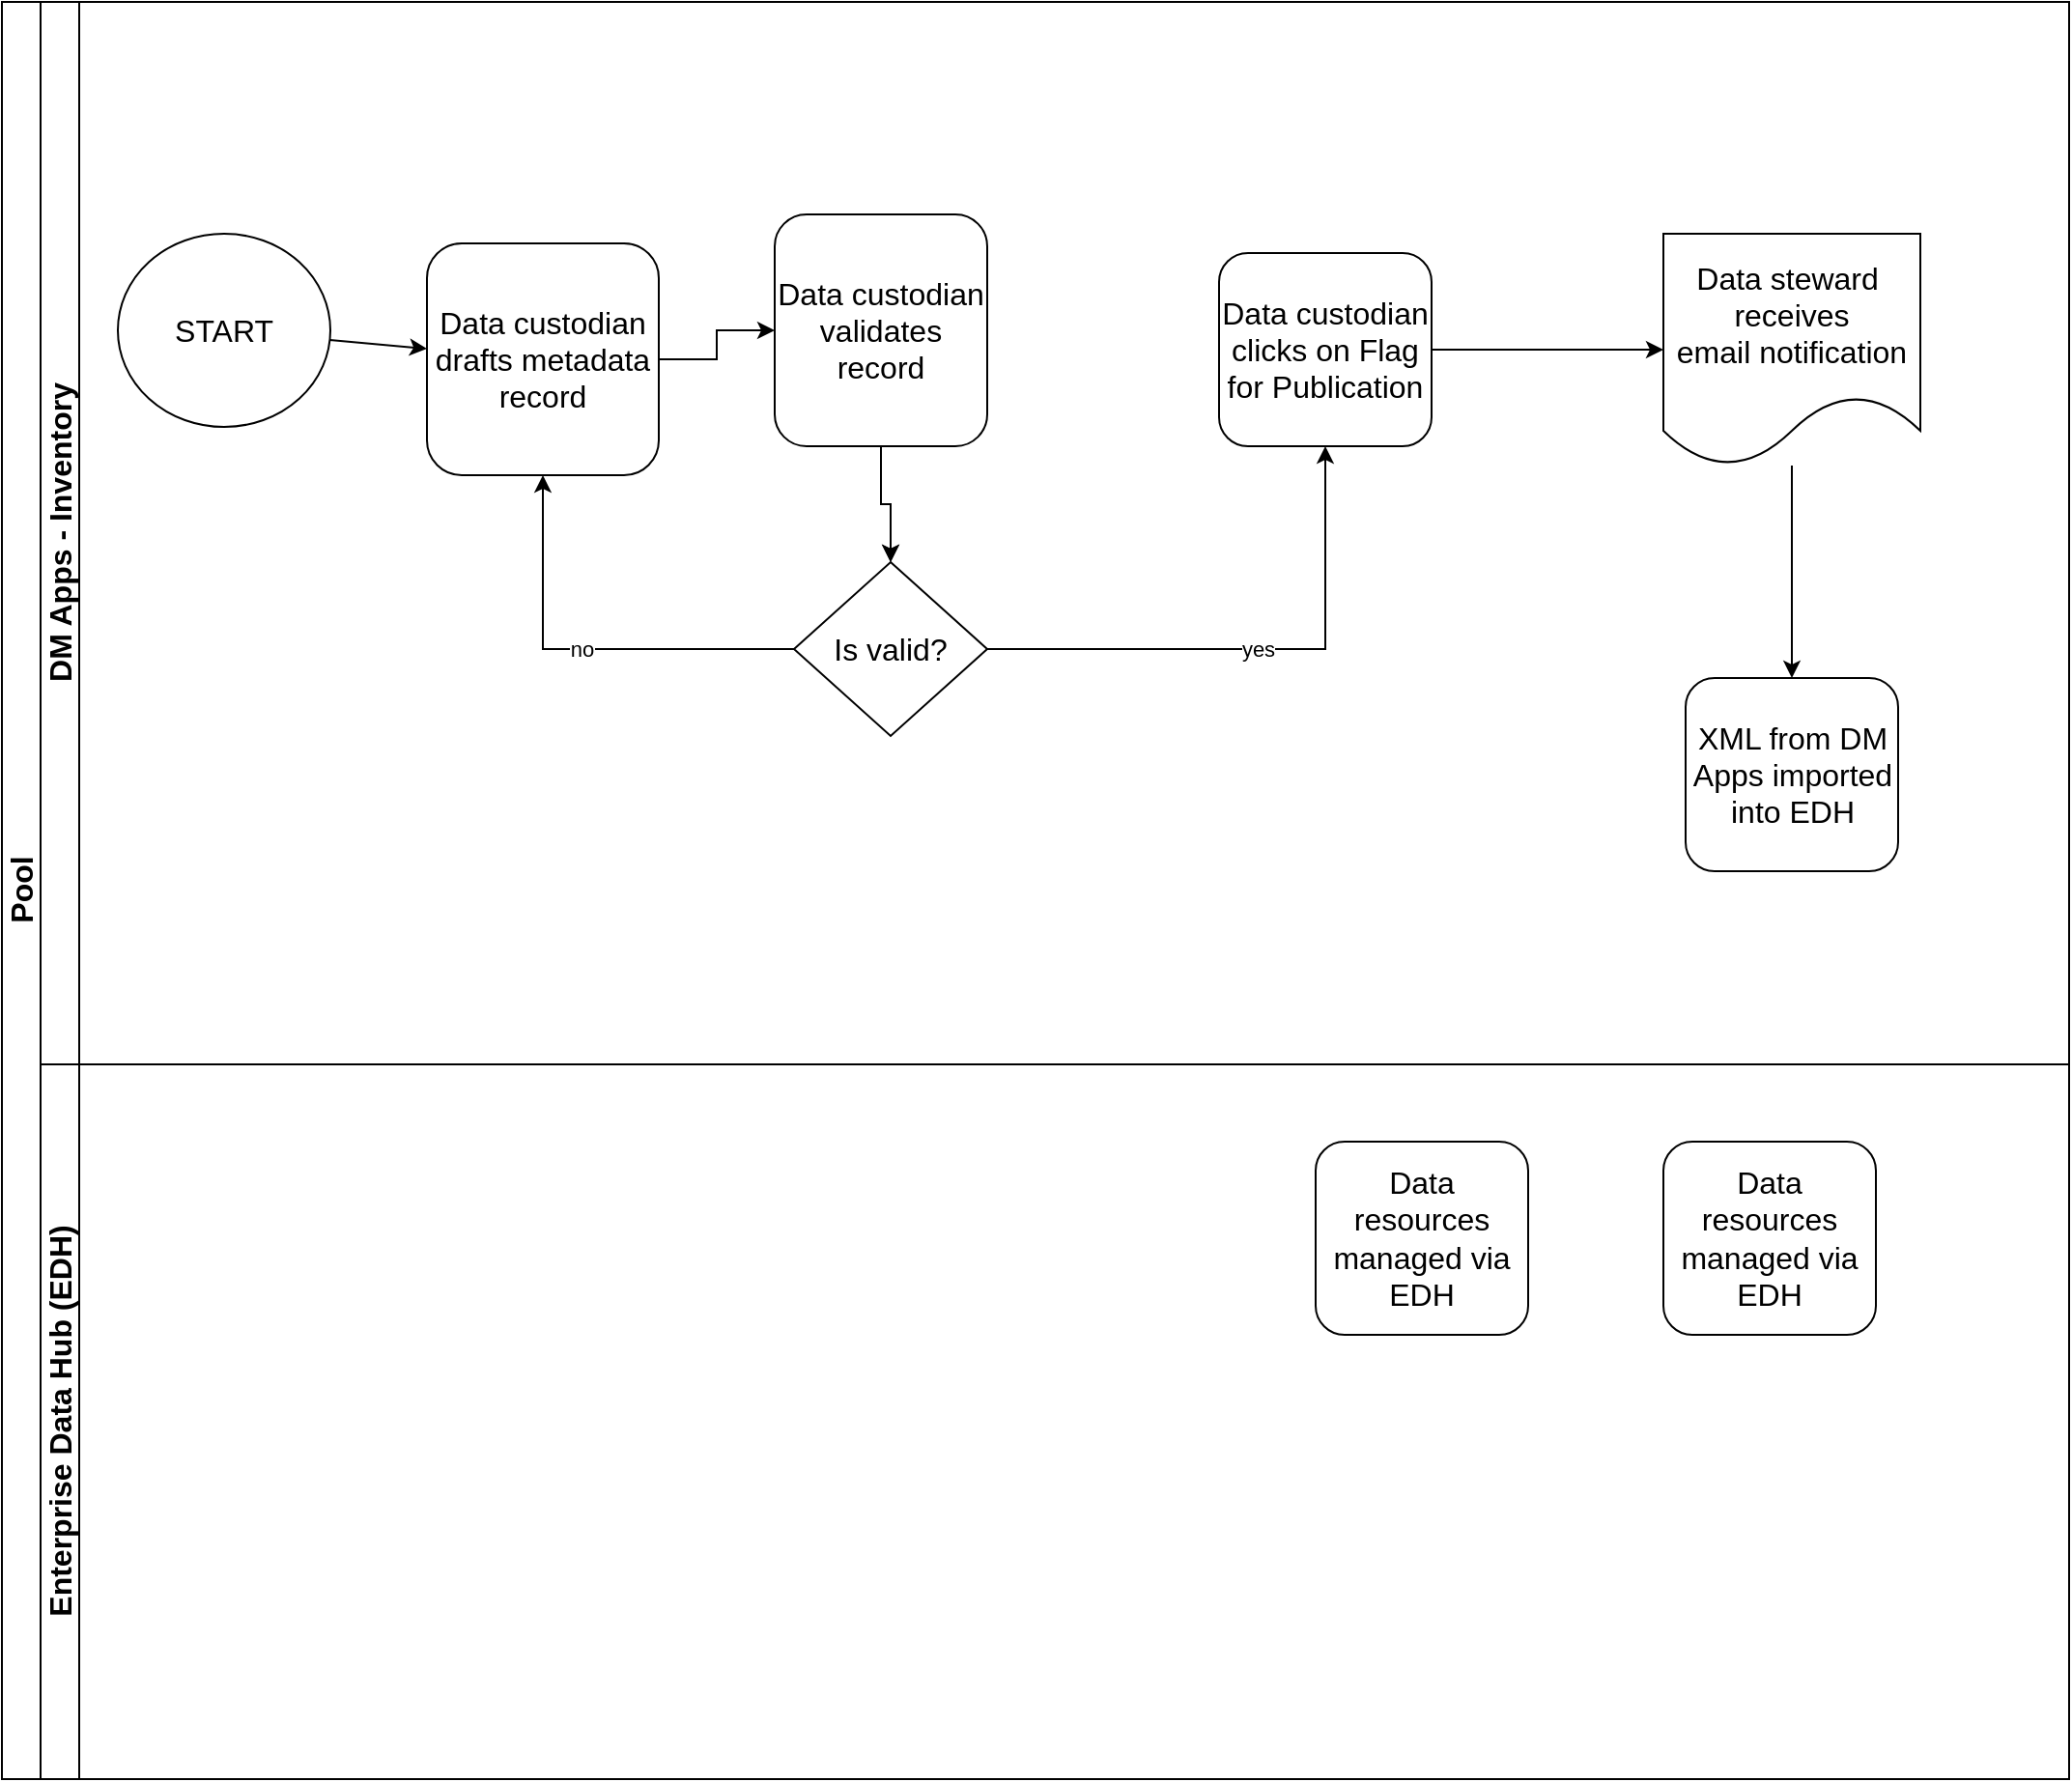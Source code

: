 <mxfile version="23.1.4" type="github" pages="3">
  <diagram id="prtHgNgQTEPvFCAcTncT" name="Page-1">
    <mxGraphModel dx="1426" dy="793" grid="1" gridSize="10" guides="1" tooltips="1" connect="1" arrows="1" fold="1" page="1" pageScale="1" pageWidth="827" pageHeight="1169" math="0" shadow="0">
      <root>
        <mxCell id="0" />
        <mxCell id="1" parent="0" />
        <mxCell id="dNxyNK7c78bLwvsdeMH5-19" value="Pool" style="swimlane;html=1;childLayout=stackLayout;resizeParent=1;resizeParentMax=0;horizontal=0;startSize=20;horizontalStack=0;fontSize=16;" parent="1" vertex="1">
          <mxGeometry x="50" width="1070" height="920" as="geometry" />
        </mxCell>
        <mxCell id="dNxyNK7c78bLwvsdeMH5-20" value="DM Apps - Inventory" style="swimlane;html=1;startSize=20;horizontal=0;fontSize=16;" parent="dNxyNK7c78bLwvsdeMH5-19" vertex="1">
          <mxGeometry x="20" width="1050" height="550" as="geometry" />
        </mxCell>
        <mxCell id="dNxyNK7c78bLwvsdeMH5-25" value="" style="rounded=0;orthogonalLoop=1;jettySize=auto;html=1;fontSize=16;" parent="dNxyNK7c78bLwvsdeMH5-20" source="dNxyNK7c78bLwvsdeMH5-23" target="g9a6GDuGCAHzcp2UapaC-1" edge="1">
          <mxGeometry relative="1" as="geometry">
            <mxPoint x="120" y="60" as="targetPoint" />
          </mxGeometry>
        </mxCell>
        <mxCell id="dNxyNK7c78bLwvsdeMH5-23" value="START" style="ellipse;whiteSpace=wrap;html=1;fontSize=16;" parent="dNxyNK7c78bLwvsdeMH5-20" vertex="1">
          <mxGeometry x="40" y="120" width="110" height="100" as="geometry" />
        </mxCell>
        <mxCell id="gAICYdevF9UL-TdKvRgp-14" style="edgeStyle=orthogonalEdgeStyle;rounded=0;orthogonalLoop=1;jettySize=auto;html=1;" edge="1" parent="dNxyNK7c78bLwvsdeMH5-20" source="g9a6GDuGCAHzcp2UapaC-1" target="gAICYdevF9UL-TdKvRgp-5">
          <mxGeometry relative="1" as="geometry" />
        </mxCell>
        <mxCell id="g9a6GDuGCAHzcp2UapaC-1" value="Data custodian drafts metadata record" style="rounded=1;whiteSpace=wrap;html=1;fontSize=16;" parent="dNxyNK7c78bLwvsdeMH5-20" vertex="1">
          <mxGeometry x="200" y="125" width="120" height="120" as="geometry" />
        </mxCell>
        <mxCell id="gAICYdevF9UL-TdKvRgp-16" style="edgeStyle=orthogonalEdgeStyle;rounded=0;orthogonalLoop=1;jettySize=auto;html=1;" edge="1" parent="dNxyNK7c78bLwvsdeMH5-20" source="g9a6GDuGCAHzcp2UapaC-48" target="gAICYdevF9UL-TdKvRgp-12">
          <mxGeometry relative="1" as="geometry" />
        </mxCell>
        <mxCell id="g9a6GDuGCAHzcp2UapaC-48" value="Data steward&amp;nbsp; receives&lt;br&gt;email notification" style="shape=document;whiteSpace=wrap;html=1;boundedLbl=1;fontSize=16;" parent="dNxyNK7c78bLwvsdeMH5-20" vertex="1">
          <mxGeometry x="840" y="120" width="133" height="120" as="geometry" />
        </mxCell>
        <mxCell id="gAICYdevF9UL-TdKvRgp-11" style="edgeStyle=orthogonalEdgeStyle;rounded=0;orthogonalLoop=1;jettySize=auto;html=1;" edge="1" parent="dNxyNK7c78bLwvsdeMH5-20" source="g9a6GDuGCAHzcp2UapaC-50" target="g9a6GDuGCAHzcp2UapaC-48">
          <mxGeometry relative="1" as="geometry" />
        </mxCell>
        <mxCell id="g9a6GDuGCAHzcp2UapaC-50" value="Data custodian clicks on Flag for Publication" style="whiteSpace=wrap;html=1;rounded=1;fontSize=16;" parent="dNxyNK7c78bLwvsdeMH5-20" vertex="1">
          <mxGeometry x="610" y="130" width="110" height="100" as="geometry" />
        </mxCell>
        <mxCell id="gAICYdevF9UL-TdKvRgp-9" style="edgeStyle=orthogonalEdgeStyle;rounded=0;orthogonalLoop=1;jettySize=auto;html=1;" edge="1" parent="dNxyNK7c78bLwvsdeMH5-20" source="gAICYdevF9UL-TdKvRgp-5" target="gAICYdevF9UL-TdKvRgp-7">
          <mxGeometry relative="1" as="geometry" />
        </mxCell>
        <mxCell id="gAICYdevF9UL-TdKvRgp-15" value="" style="edgeStyle=orthogonalEdgeStyle;rounded=0;orthogonalLoop=1;jettySize=auto;html=1;" edge="1" parent="dNxyNK7c78bLwvsdeMH5-20" source="gAICYdevF9UL-TdKvRgp-5" target="gAICYdevF9UL-TdKvRgp-7">
          <mxGeometry relative="1" as="geometry" />
        </mxCell>
        <mxCell id="gAICYdevF9UL-TdKvRgp-5" value="Data custodian validates record" style="rounded=1;whiteSpace=wrap;html=1;fontSize=16;" vertex="1" parent="dNxyNK7c78bLwvsdeMH5-20">
          <mxGeometry x="380" y="110" width="110" height="120" as="geometry" />
        </mxCell>
        <mxCell id="gAICYdevF9UL-TdKvRgp-8" value="no" style="edgeStyle=orthogonalEdgeStyle;rounded=0;orthogonalLoop=1;jettySize=auto;html=1;" edge="1" parent="dNxyNK7c78bLwvsdeMH5-20" source="gAICYdevF9UL-TdKvRgp-7" target="g9a6GDuGCAHzcp2UapaC-1">
          <mxGeometry relative="1" as="geometry" />
        </mxCell>
        <mxCell id="gAICYdevF9UL-TdKvRgp-10" value="yes" style="edgeStyle=orthogonalEdgeStyle;rounded=0;orthogonalLoop=1;jettySize=auto;html=1;" edge="1" parent="dNxyNK7c78bLwvsdeMH5-20" source="gAICYdevF9UL-TdKvRgp-7" target="g9a6GDuGCAHzcp2UapaC-50">
          <mxGeometry relative="1" as="geometry" />
        </mxCell>
        <mxCell id="gAICYdevF9UL-TdKvRgp-7" value="Is valid?" style="rhombus;whiteSpace=wrap;html=1;fontSize=16;" vertex="1" parent="dNxyNK7c78bLwvsdeMH5-20">
          <mxGeometry x="390" y="290" width="100" height="90" as="geometry" />
        </mxCell>
        <mxCell id="gAICYdevF9UL-TdKvRgp-12" value="XML from DM Apps imported into EDH" style="whiteSpace=wrap;html=1;rounded=1;fontSize=16;" vertex="1" parent="dNxyNK7c78bLwvsdeMH5-20">
          <mxGeometry x="851.5" y="350" width="110" height="100" as="geometry" />
        </mxCell>
        <mxCell id="dNxyNK7c78bLwvsdeMH5-21" value="Enterprise Data Hub (EDH)" style="swimlane;html=1;startSize=20;horizontal=0;fontSize=16;" parent="dNxyNK7c78bLwvsdeMH5-19" vertex="1">
          <mxGeometry x="20" y="550" width="1050" height="370" as="geometry" />
        </mxCell>
        <mxCell id="gAICYdevF9UL-TdKvRgp-18" value="Data resources managed via EDH" style="whiteSpace=wrap;html=1;rounded=1;fontSize=16;" vertex="1" parent="dNxyNK7c78bLwvsdeMH5-21">
          <mxGeometry x="840" y="40" width="110" height="100" as="geometry" />
        </mxCell>
        <mxCell id="gAICYdevF9UL-TdKvRgp-19" value="Data resources managed via EDH" style="whiteSpace=wrap;html=1;rounded=1;fontSize=16;" vertex="1" parent="dNxyNK7c78bLwvsdeMH5-21">
          <mxGeometry x="660" y="40" width="110" height="100" as="geometry" />
        </mxCell>
      </root>
    </mxGraphModel>
  </diagram>
  <diagram id="dtr7QkpB7VY1kv-EbGRM" name="Current">
    <mxGraphModel dx="1426" dy="793" grid="1" gridSize="10" guides="1" tooltips="1" connect="1" arrows="1" fold="1" page="1" pageScale="1" pageWidth="1169" pageHeight="827" math="0" shadow="0">
      <root>
        <mxCell id="0" />
        <mxCell id="1" parent="0" />
        <mxCell id="xNCDhJhNQfMQV-0XXvlm-1" value="" style="rounded=0;orthogonalLoop=1;jettySize=auto;html=1;fontSize=16;edgeStyle=orthogonalEdgeStyle;curved=1;" edge="1" parent="1" source="xNCDhJhNQfMQV-0XXvlm-2" target="xNCDhJhNQfMQV-0XXvlm-4">
          <mxGeometry relative="1" as="geometry">
            <mxPoint x="215" y="90" as="targetPoint" />
          </mxGeometry>
        </mxCell>
        <mxCell id="xNCDhJhNQfMQV-0XXvlm-2" value="START" style="ellipse;whiteSpace=wrap;html=1;fontSize=16;fillColor=#d5e8d4;strokeColor=#82b366;" vertex="1" parent="1">
          <mxGeometry x="75" y="180" width="110" height="100" as="geometry" />
        </mxCell>
        <mxCell id="xNCDhJhNQfMQV-0XXvlm-3" style="edgeStyle=orthogonalEdgeStyle;rounded=0;orthogonalLoop=1;jettySize=auto;html=1;curved=1;" edge="1" parent="1" source="xNCDhJhNQfMQV-0XXvlm-4" target="xNCDhJhNQfMQV-0XXvlm-11">
          <mxGeometry relative="1" as="geometry" />
        </mxCell>
        <mxCell id="xNCDhJhNQfMQV-0XXvlm-4" value="Data custodian drafts or updates metadata record" style="rounded=1;whiteSpace=wrap;html=1;fontSize=16;fillColor=#dae8fc;strokeColor=#6c8ebf;" vertex="1" parent="1">
          <mxGeometry x="265" y="150" width="145" height="95" as="geometry" />
        </mxCell>
        <mxCell id="xNCDhJhNQfMQV-0XXvlm-5" style="edgeStyle=orthogonalEdgeStyle;rounded=0;orthogonalLoop=1;jettySize=auto;html=1;curved=1;" edge="1" parent="1" source="xNCDhJhNQfMQV-0XXvlm-6" target="xNCDhJhNQfMQV-0XXvlm-15">
          <mxGeometry relative="1" as="geometry" />
        </mxCell>
        <mxCell id="xNCDhJhNQfMQV-0XXvlm-6" value="Data steward&amp;nbsp; receives&lt;br&gt;email notification" style="shape=document;whiteSpace=wrap;html=1;boundedLbl=1;fontSize=16;fillColor=#e1d5e7;strokeColor=#9673a6;" vertex="1" parent="1">
          <mxGeometry x="935" y="150" width="150" height="120" as="geometry" />
        </mxCell>
        <mxCell id="xNCDhJhNQfMQV-0XXvlm-7" style="edgeStyle=orthogonalEdgeStyle;rounded=0;orthogonalLoop=1;jettySize=auto;html=1;curved=1;" edge="1" parent="1" source="xNCDhJhNQfMQV-0XXvlm-8" target="xNCDhJhNQfMQV-0XXvlm-6">
          <mxGeometry relative="1" as="geometry" />
        </mxCell>
        <mxCell id="xNCDhJhNQfMQV-0XXvlm-8" value="Data custodian clicks on Flag for Publication" style="whiteSpace=wrap;html=1;rounded=1;fontSize=16;fillColor=#dae8fc;strokeColor=#6c8ebf;" vertex="1" parent="1">
          <mxGeometry x="705" y="220" width="140" height="100" as="geometry" />
        </mxCell>
        <mxCell id="xNCDhJhNQfMQV-0XXvlm-9" style="edgeStyle=orthogonalEdgeStyle;rounded=0;orthogonalLoop=1;jettySize=auto;html=1;curved=1;" edge="1" parent="1" source="xNCDhJhNQfMQV-0XXvlm-11" target="xNCDhJhNQfMQV-0XXvlm-14">
          <mxGeometry relative="1" as="geometry" />
        </mxCell>
        <mxCell id="xNCDhJhNQfMQV-0XXvlm-10" value="" style="edgeStyle=orthogonalEdgeStyle;rounded=0;orthogonalLoop=1;jettySize=auto;html=1;curved=1;" edge="1" parent="1" source="xNCDhJhNQfMQV-0XXvlm-11" target="xNCDhJhNQfMQV-0XXvlm-14">
          <mxGeometry relative="1" as="geometry" />
        </mxCell>
        <mxCell id="xNCDhJhNQfMQV-0XXvlm-11" value="Data custodian validates record" style="rounded=1;whiteSpace=wrap;html=1;fontSize=16;fillColor=#dae8fc;strokeColor=#6c8ebf;" vertex="1" parent="1">
          <mxGeometry x="515" y="120" width="140" height="100" as="geometry" />
        </mxCell>
        <mxCell id="xNCDhJhNQfMQV-0XXvlm-12" value="no" style="edgeStyle=orthogonalEdgeStyle;rounded=0;orthogonalLoop=1;jettySize=auto;html=1;curved=1;" edge="1" parent="1" source="xNCDhJhNQfMQV-0XXvlm-14" target="xNCDhJhNQfMQV-0XXvlm-4">
          <mxGeometry x="0.342" y="-22" relative="1" as="geometry">
            <mxPoint x="1" y="1" as="offset" />
          </mxGeometry>
        </mxCell>
        <mxCell id="xNCDhJhNQfMQV-0XXvlm-13" value="yes" style="edgeStyle=orthogonalEdgeStyle;rounded=0;orthogonalLoop=1;jettySize=auto;html=1;curved=1;" edge="1" parent="1" source="xNCDhJhNQfMQV-0XXvlm-14" target="xNCDhJhNQfMQV-0XXvlm-8">
          <mxGeometry relative="1" as="geometry" />
        </mxCell>
        <mxCell id="xNCDhJhNQfMQV-0XXvlm-14" value="Is valid?" style="rhombus;whiteSpace=wrap;html=1;fontSize=16;fillColor=#fff2cc;strokeColor=#d6b656;" vertex="1" parent="1">
          <mxGeometry x="445" y="290" width="100" height="90" as="geometry" />
        </mxCell>
        <mxCell id="xNCDhJhNQfMQV-0XXvlm-21" style="edgeStyle=orthogonalEdgeStyle;rounded=0;orthogonalLoop=1;jettySize=auto;html=1;curved=1;" edge="1" parent="1" source="xNCDhJhNQfMQV-0XXvlm-15" target="xNCDhJhNQfMQV-0XXvlm-16">
          <mxGeometry relative="1" as="geometry" />
        </mxCell>
        <mxCell id="xNCDhJhNQfMQV-0XXvlm-15" value="XML from DM Apps imported into EDH" style="whiteSpace=wrap;html=1;rounded=1;fontSize=16;fillColor=#dae8fc;strokeColor=#6c8ebf;" vertex="1" parent="1">
          <mxGeometry x="946.5" y="360" width="158.5" height="100" as="geometry" />
        </mxCell>
        <mxCell id="xNCDhJhNQfMQV-0XXvlm-18" value="once passed" style="edgeStyle=orthogonalEdgeStyle;rounded=0;orthogonalLoop=1;jettySize=auto;html=1;curved=1;" edge="1" parent="1" source="xNCDhJhNQfMQV-0XXvlm-16" target="xNCDhJhNQfMQV-0XXvlm-33">
          <mxGeometry relative="1" as="geometry">
            <mxPoint x="605" y="510" as="targetPoint" />
          </mxGeometry>
        </mxCell>
        <mxCell id="xNCDhJhNQfMQV-0XXvlm-16" value="DFO Level I Review is conducted" style="whiteSpace=wrap;html=1;rounded=1;fontSize=16;fillColor=#dae8fc;strokeColor=#6c8ebf;" vertex="1" parent="1">
          <mxGeometry x="720" y="420" width="110" height="100" as="geometry" />
        </mxCell>
        <mxCell id="xNCDhJhNQfMQV-0XXvlm-20" value="once actioned" style="edgeStyle=orthogonalEdgeStyle;rounded=0;orthogonalLoop=1;jettySize=auto;html=1;curved=1;" edge="1" parent="1" source="xNCDhJhNQfMQV-0XXvlm-33" target="xNCDhJhNQfMQV-0XXvlm-19">
          <mxGeometry relative="1" as="geometry">
            <mxPoint x="495" y="510" as="sourcePoint" />
            <mxPoint x="505" y="500" as="targetPoint" />
          </mxGeometry>
        </mxCell>
        <mxCell id="xNCDhJhNQfMQV-0XXvlm-26" style="edgeStyle=orthogonalEdgeStyle;rounded=0;orthogonalLoop=1;jettySize=auto;html=1;curved=1;" edge="1" parent="1" source="xNCDhJhNQfMQV-0XXvlm-19" target="xNCDhJhNQfMQV-0XXvlm-24">
          <mxGeometry relative="1" as="geometry" />
        </mxCell>
        <mxCell id="xNCDhJhNQfMQV-0XXvlm-19" value="Record is published to OGP" style="whiteSpace=wrap;html=1;rounded=1;fontSize=16;fillColor=#dae8fc;strokeColor=#6c8ebf;" vertex="1" parent="1">
          <mxGeometry x="260" y="420" width="110" height="100" as="geometry" />
        </mxCell>
        <mxCell id="xNCDhJhNQfMQV-0XXvlm-24" value="END" style="ellipse;whiteSpace=wrap;html=1;fontSize=16;fillColor=#f8cecc;strokeColor=#b85450;" vertex="1" parent="1">
          <mxGeometry x="60" y="470" width="110" height="100" as="geometry" />
        </mxCell>
        <mxCell id="xNCDhJhNQfMQV-0XXvlm-33" value="Request for publication to OGP is made" style="shape=document;whiteSpace=wrap;html=1;boundedLbl=1;fontSize=16;fillColor=#e1d5e7;strokeColor=#9673a6;" vertex="1" parent="1">
          <mxGeometry x="500" y="450" width="120" height="120" as="geometry" />
        </mxCell>
      </root>
    </mxGraphModel>
  </diagram>
  <diagram name="Proposed" id="va8rpJL-mCchYzdFWkfl">
    <mxGraphModel dx="1678" dy="933" grid="1" gridSize="10" guides="1" tooltips="1" connect="1" arrows="1" fold="1" page="1" pageScale="1" pageWidth="1169" pageHeight="827" math="0" shadow="0">
      <root>
        <mxCell id="LR8SJNoG7otzfKW4Ddba-0" />
        <mxCell id="LR8SJNoG7otzfKW4Ddba-1" parent="LR8SJNoG7otzfKW4Ddba-0" />
        <mxCell id="zdfYsKzSLlGrODiRNqEw-20" value="&lt;font style=&quot;font-size: 20px;&quot;&gt;Data contributors / D&lt;span style=&quot;border-color: var(--border-color);&quot;&gt;ata custodians&lt;/span&gt;&lt;/font&gt;" style="swimlane;horizontal=0;whiteSpace=wrap;html=1;fontStyle=0;labelBackgroundColor=none;" vertex="1" parent="LR8SJNoG7otzfKW4Ddba-1">
          <mxGeometry x="32" y="40" width="1105" height="480" as="geometry" />
        </mxCell>
        <mxCell id="LR8SJNoG7otzfKW4Ddba-3" value="START" style="ellipse;whiteSpace=wrap;html=1;fontSize=16;fillColor=#d5e8d4;strokeColor=#82b366;" vertex="1" parent="zdfYsKzSLlGrODiRNqEw-20">
          <mxGeometry x="68" y="70" width="110" height="100" as="geometry" />
        </mxCell>
        <mxCell id="LR8SJNoG7otzfKW4Ddba-5" value="New record is created in tool" style="rounded=1;whiteSpace=wrap;html=1;fontSize=16;fillColor=#dae8fc;strokeColor=#6c8ebf;" vertex="1" parent="zdfYsKzSLlGrODiRNqEw-20">
          <mxGeometry x="198" y="267.75" width="140" height="112.5" as="geometry" />
        </mxCell>
        <mxCell id="LR8SJNoG7otzfKW4Ddba-2" value="" style="rounded=0;orthogonalLoop=1;jettySize=auto;html=1;fontSize=12;" edge="1" parent="zdfYsKzSLlGrODiRNqEw-20" source="LR8SJNoG7otzfKW4Ddba-3" target="LR8SJNoG7otzfKW4Ddba-5">
          <mxGeometry relative="1" as="geometry">
            <mxPoint x="150" y="-169" as="targetPoint" />
          </mxGeometry>
        </mxCell>
        <mxCell id="zdfYsKzSLlGrODiRNqEw-8" value="Anticipates&lt;br&gt;need for&amp;nbsp;&lt;br&gt;DOI?" style="rhombus;whiteSpace=wrap;html=1;fontSize=16;fillColor=#fff2cc;strokeColor=#00CC00;strokeWidth=3;dashed=1;" vertex="1" parent="zdfYsKzSLlGrODiRNqEw-20">
          <mxGeometry x="328" y="90" width="160" height="160" as="geometry" />
        </mxCell>
        <mxCell id="zdfYsKzSLlGrODiRNqEw-11" value="" style="rounded=0;orthogonalLoop=1;jettySize=auto;html=1;" edge="1" parent="zdfYsKzSLlGrODiRNqEw-20" source="LR8SJNoG7otzfKW4Ddba-5" target="zdfYsKzSLlGrODiRNqEw-8">
          <mxGeometry relative="1" as="geometry">
            <mxPoint x="372.5" y="-139" as="sourcePoint" />
            <mxPoint x="767.5" y="-130" as="targetPoint" />
          </mxGeometry>
        </mxCell>
        <mxCell id="zdfYsKzSLlGrODiRNqEw-9" value="Custodian generates draft DOI" style="whiteSpace=wrap;html=1;rounded=1;fontSize=16;fillColor=#dae8fc;strokeColor=#00CC00;dashed=1;strokeWidth=3;" vertex="1" parent="zdfYsKzSLlGrODiRNqEw-20">
          <mxGeometry x="578" y="269" width="140" height="110" as="geometry" />
        </mxCell>
        <mxCell id="w0-wocRJaTt2KuMjXbTo-4" value="yes" style="rounded=0;orthogonalLoop=1;jettySize=auto;html=1;exitX=1;exitY=0.5;exitDx=0;exitDy=0;" edge="1" parent="zdfYsKzSLlGrODiRNqEw-20" source="zdfYsKzSLlGrODiRNqEw-8" target="zdfYsKzSLlGrODiRNqEw-9">
          <mxGeometry relative="1" as="geometry">
            <mxPoint x="1408.992" y="189.858" as="sourcePoint" />
            <mxPoint x="1525.5" y="220.15" as="targetPoint" />
          </mxGeometry>
        </mxCell>
        <mxCell id="zdfYsKzSLlGrODiRNqEw-6" value="Record is &lt;br&gt;updated" style="rounded=1;whiteSpace=wrap;html=1;fontSize=16;fillColor=#dae8fc;strokeColor=#6c8ebf;" vertex="1" parent="zdfYsKzSLlGrODiRNqEw-20">
          <mxGeometry x="666.75" y="75" width="110" height="90" as="geometry" />
        </mxCell>
        <mxCell id="zdfYsKzSLlGrODiRNqEw-7" value="no" style="rounded=0;orthogonalLoop=1;jettySize=auto;html=1;exitX=1;exitY=0.5;exitDx=0;exitDy=0;" edge="1" parent="zdfYsKzSLlGrODiRNqEw-20" source="zdfYsKzSLlGrODiRNqEw-8" target="zdfYsKzSLlGrODiRNqEw-6">
          <mxGeometry relative="1" as="geometry">
            <mxPoint x="465.5" y="13" as="sourcePoint" />
            <mxPoint x="717.5" y="18" as="targetPoint" />
          </mxGeometry>
        </mxCell>
        <mxCell id="zdfYsKzSLlGrODiRNqEw-12" style="rounded=0;orthogonalLoop=1;jettySize=auto;html=1;" edge="1" parent="zdfYsKzSLlGrODiRNqEw-20" source="zdfYsKzSLlGrODiRNqEw-9" target="zdfYsKzSLlGrODiRNqEw-6">
          <mxGeometry relative="1" as="geometry" />
        </mxCell>
        <mxCell id="LR8SJNoG7otzfKW4Ddba-15" value="Is valid?" style="rhombus;whiteSpace=wrap;html=1;fontSize=16;fillColor=#fff2cc;strokeColor=#d6b656;" vertex="1" parent="zdfYsKzSLlGrODiRNqEw-20">
          <mxGeometry x="838" y="170" width="130" height="120" as="geometry" />
        </mxCell>
        <mxCell id="LR8SJNoG7otzfKW4Ddba-13" value="no" style="rounded=0;orthogonalLoop=1;jettySize=auto;html=1;" edge="1" parent="zdfYsKzSLlGrODiRNqEw-20" source="LR8SJNoG7otzfKW4Ddba-15" target="zdfYsKzSLlGrODiRNqEw-6">
          <mxGeometry x="0.149" y="-1" relative="1" as="geometry">
            <mxPoint as="offset" />
          </mxGeometry>
        </mxCell>
        <mxCell id="zdfYsKzSLlGrODiRNqEw-5" value="Using the DataCite API" style="text;html=1;align=center;verticalAlign=middle;whiteSpace=wrap;rounded=0;rotation=0;" vertex="1" parent="zdfYsKzSLlGrODiRNqEw-20">
          <mxGeometry x="544.25" y="390" width="207.5" height="40" as="geometry" />
        </mxCell>
        <mxCell id="w0-wocRJaTt2KuMjXbTo-3" value="&lt;b&gt;NOTE&lt;/b&gt;: A DOI can be drafted at any at any stage in this process" style="text;html=1;align=center;verticalAlign=middle;whiteSpace=wrap;rounded=0;rotation=-45;" vertex="1" parent="zdfYsKzSLlGrODiRNqEw-20">
          <mxGeometry x="250" y="82" width="195" height="40" as="geometry" />
        </mxCell>
        <mxCell id="LR8SJNoG7otzfKW4Ddba-12" value="Record is&lt;br style=&quot;border-color: var(--border-color);&quot;&gt;validated" style="rounded=1;whiteSpace=wrap;html=1;fontSize=16;fillColor=#dae8fc;strokeColor=#6c8ebf;" vertex="1" parent="zdfYsKzSLlGrODiRNqEw-20">
          <mxGeometry x="925.5" y="20" width="115" height="85" as="geometry" />
        </mxCell>
        <mxCell id="LR8SJNoG7otzfKW4Ddba-10" style="rounded=0;orthogonalLoop=1;jettySize=auto;html=1;" edge="1" parent="zdfYsKzSLlGrODiRNqEw-20" source="LR8SJNoG7otzfKW4Ddba-12" target="LR8SJNoG7otzfKW4Ddba-15">
          <mxGeometry relative="1" as="geometry" />
        </mxCell>
        <mxCell id="LR8SJNoG7otzfKW4Ddba-11" value="" style="rounded=0;orthogonalLoop=1;jettySize=auto;html=1;" edge="1" parent="zdfYsKzSLlGrODiRNqEw-20" source="LR8SJNoG7otzfKW4Ddba-12" target="LR8SJNoG7otzfKW4Ddba-15">
          <mxGeometry relative="1" as="geometry" />
        </mxCell>
        <mxCell id="LR8SJNoG7otzfKW4Ddba-4" style="rounded=0;orthogonalLoop=1;jettySize=auto;html=1;" edge="1" parent="zdfYsKzSLlGrODiRNqEw-20" source="zdfYsKzSLlGrODiRNqEw-6" target="LR8SJNoG7otzfKW4Ddba-12">
          <mxGeometry relative="1" as="geometry">
            <mxPoint x="723.742" y="11.758" as="targetPoint" />
          </mxGeometry>
        </mxCell>
        <mxCell id="LR8SJNoG7otzfKW4Ddba-9" value="Request for publication is &lt;br&gt;made" style="whiteSpace=wrap;html=1;rounded=1;fontSize=16;fillColor=#dae8fc;strokeColor=#6c8ebf;" vertex="1" parent="zdfYsKzSLlGrODiRNqEw-20">
          <mxGeometry x="913" y="330" width="140" height="100" as="geometry" />
        </mxCell>
        <mxCell id="LR8SJNoG7otzfKW4Ddba-14" value="yes" style="rounded=0;orthogonalLoop=1;jettySize=auto;html=1;" edge="1" parent="zdfYsKzSLlGrODiRNqEw-20" source="LR8SJNoG7otzfKW4Ddba-15" target="LR8SJNoG7otzfKW4Ddba-9">
          <mxGeometry relative="1" as="geometry">
            <mxPoint as="offset" />
          </mxGeometry>
        </mxCell>
        <mxCell id="zdfYsKzSLlGrODiRNqEw-21" value="&lt;font style=&quot;font-weight: normal; font-size: 20px;&quot;&gt;Regional Data Steward / App Administrator&lt;/font&gt;" style="swimlane;horizontal=0;whiteSpace=wrap;html=1;" vertex="1" parent="LR8SJNoG7otzfKW4Ddba-1">
          <mxGeometry x="37" y="580" width="1100" height="860" as="geometry" />
        </mxCell>
        <mxCell id="LR8SJNoG7otzfKW4Ddba-17" value="Export XML" style="whiteSpace=wrap;html=1;rounded=1;fontSize=16;fillColor=#dae8fc;strokeColor=#6c8ebf;" vertex="1" parent="zdfYsKzSLlGrODiRNqEw-21">
          <mxGeometry x="423" y="296.5" width="112.5" height="89" as="geometry" />
        </mxCell>
        <mxCell id="LR8SJNoG7otzfKW4Ddba-19" value="Conduct DFO Level 1 review" style="whiteSpace=wrap;html=1;rounded=1;fontSize=16;fillColor=#dae8fc;strokeColor=#6c8ebf;" vertex="1" parent="zdfYsKzSLlGrODiRNqEw-21">
          <mxGeometry x="913" y="291" width="125" height="100" as="geometry" />
        </mxCell>
        <mxCell id="LR8SJNoG7otzfKW4Ddba-16" style="rounded=0;orthogonalLoop=1;jettySize=auto;html=1;" edge="1" parent="zdfYsKzSLlGrODiRNqEw-21" source="zdfYsKzSLlGrODiRNqEw-47" target="LR8SJNoG7otzfKW4Ddba-19">
          <mxGeometry relative="1" as="geometry" />
        </mxCell>
        <mxCell id="LR8SJNoG7otzfKW4Ddba-22" value="Record is published to OGP" style="whiteSpace=wrap;html=1;rounded=1;fontSize=16;fillColor=#dae8fc;strokeColor=#6c8ebf;" vertex="1" parent="zdfYsKzSLlGrODiRNqEw-21">
          <mxGeometry x="613" y="470" width="110" height="100" as="geometry" />
        </mxCell>
        <mxCell id="LR8SJNoG7otzfKW4Ddba-23" value="END" style="ellipse;whiteSpace=wrap;html=1;fontSize=16;fillColor=#f8cecc;strokeColor=#b85450;" vertex="1" parent="zdfYsKzSLlGrODiRNqEw-21">
          <mxGeometry x="513" y="670" width="110" height="100" as="geometry" />
        </mxCell>
        <mxCell id="LR8SJNoG7otzfKW4Ddba-18" value="once &lt;br&gt;passed" style="rounded=0;orthogonalLoop=1;jettySize=auto;html=1;" edge="1" parent="zdfYsKzSLlGrODiRNqEw-21" source="LR8SJNoG7otzfKW4Ddba-19" target="zdfYsKzSLlGrODiRNqEw-49">
          <mxGeometry relative="1" as="geometry">
            <mxPoint x="907.691" y="480" as="targetPoint" />
          </mxGeometry>
        </mxCell>
        <mxCell id="LR8SJNoG7otzfKW4Ddba-20" value="once &lt;br&gt;actioned" style="rounded=0;orthogonalLoop=1;jettySize=auto;html=1;" edge="1" parent="zdfYsKzSLlGrODiRNqEw-21" source="zdfYsKzSLlGrODiRNqEw-49" target="LR8SJNoG7otzfKW4Ddba-22">
          <mxGeometry x="0.008" relative="1" as="geometry">
            <mxPoint x="863" y="570" as="sourcePoint" />
            <mxPoint x="540" y="1311" as="targetPoint" />
            <mxPoint as="offset" />
          </mxGeometry>
        </mxCell>
        <mxCell id="w0-wocRJaTt2KuMjXbTo-14" value="yes" style="rounded=0;orthogonalLoop=1;jettySize=auto;html=1;" edge="1" parent="zdfYsKzSLlGrODiRNqEw-21" source="w0-wocRJaTt2KuMjXbTo-10" target="LR8SJNoG7otzfKW4Ddba-17">
          <mxGeometry relative="1" as="geometry" />
        </mxCell>
        <mxCell id="w0-wocRJaTt2KuMjXbTo-10" value="Is suitable &lt;br&gt;for DOI?" style="rhombus;whiteSpace=wrap;html=1;fontSize=16;fillColor=#fff2cc;strokeColor=#000000;strokeWidth=3;dashed=1;" vertex="1" parent="zdfYsKzSLlGrODiRNqEw-21">
          <mxGeometry x="140" y="45" width="140" height="130" as="geometry" />
        </mxCell>
        <mxCell id="w0-wocRJaTt2KuMjXbTo-15" style="rounded=0;orthogonalLoop=1;jettySize=auto;html=1;" edge="1" parent="zdfYsKzSLlGrODiRNqEw-21" source="w0-wocRJaTt2KuMjXbTo-12" target="LR8SJNoG7otzfKW4Ddba-17">
          <mxGeometry relative="1" as="geometry" />
        </mxCell>
        <mxCell id="w0-wocRJaTt2KuMjXbTo-12" value="Delete the draft DOI" style="whiteSpace=wrap;html=1;rounded=1;fontSize=16;fillColor=#dae8fc;strokeColor=#00CC00;dashed=1;strokeWidth=3;" vertex="1" parent="zdfYsKzSLlGrODiRNqEw-21">
          <mxGeometry x="150" y="286" width="120" height="110" as="geometry" />
        </mxCell>
        <mxCell id="w0-wocRJaTt2KuMjXbTo-13" value="no" style="rounded=0;orthogonalLoop=1;jettySize=auto;html=1;" edge="1" parent="zdfYsKzSLlGrODiRNqEw-21" source="w0-wocRJaTt2KuMjXbTo-10" target="w0-wocRJaTt2KuMjXbTo-12">
          <mxGeometry relative="1" as="geometry" />
        </mxCell>
        <mxCell id="w0-wocRJaTt2KuMjXbTo-17" value="no" style="rounded=0;orthogonalLoop=1;jettySize=auto;html=1;" edge="1" parent="zdfYsKzSLlGrODiRNqEw-21" source="w0-wocRJaTt2KuMjXbTo-18" target="LR8SJNoG7otzfKW4Ddba-23">
          <mxGeometry relative="1" as="geometry">
            <mxPoint x="335" y="1040" as="sourcePoint" />
            <mxPoint x="265" y="965" as="targetPoint" />
          </mxGeometry>
        </mxCell>
        <mxCell id="w0-wocRJaTt2KuMjXbTo-19" value="" style="rounded=0;orthogonalLoop=1;jettySize=auto;html=1;" edge="1" parent="zdfYsKzSLlGrODiRNqEw-21" source="LR8SJNoG7otzfKW4Ddba-22" target="w0-wocRJaTt2KuMjXbTo-18">
          <mxGeometry relative="1" as="geometry">
            <mxPoint x="435" y="1000" as="sourcePoint" />
            <mxPoint x="265" y="965" as="targetPoint" />
          </mxGeometry>
        </mxCell>
        <mxCell id="w0-wocRJaTt2KuMjXbTo-18" value="Does record&lt;br style=&quot;border-color: var(--border-color);&quot;&gt;have&lt;br style=&quot;border-color: var(--border-color);&quot;&gt;draft DOI?" style="rhombus;whiteSpace=wrap;html=1;fontSize=16;fillColor=#fff2cc;strokeColor=#00CC00;strokeWidth=3;dashed=1;" vertex="1" parent="zdfYsKzSLlGrODiRNqEw-21">
          <mxGeometry x="253" y="440" width="160" height="160" as="geometry" />
        </mxCell>
        <mxCell id="zdfYsKzSLlGrODiRNqEw-0" style="rounded=0;orthogonalLoop=1;jettySize=auto;html=1;" edge="1" parent="zdfYsKzSLlGrODiRNqEw-21" source="w0-wocRJaTt2KuMjXbTo-20" target="LR8SJNoG7otzfKW4Ddba-23">
          <mxGeometry relative="1" as="geometry" />
        </mxCell>
        <mxCell id="w0-wocRJaTt2KuMjXbTo-20" value="Request made to have DOI minted" style="whiteSpace=wrap;html=1;rounded=1;fontSize=16;fillColor=#dae8fc;strokeColor=#00CC00;dashed=1;strokeWidth=3;" vertex="1" parent="zdfYsKzSLlGrODiRNqEw-21">
          <mxGeometry x="133" y="700" width="120" height="110" as="geometry" />
        </mxCell>
        <mxCell id="w0-wocRJaTt2KuMjXbTo-24" value="yes" style="rounded=0;orthogonalLoop=1;jettySize=auto;html=1;" edge="1" parent="zdfYsKzSLlGrODiRNqEw-21" source="w0-wocRJaTt2KuMjXbTo-18" target="w0-wocRJaTt2KuMjXbTo-20">
          <mxGeometry relative="1" as="geometry" />
        </mxCell>
        <mxCell id="zdfYsKzSLlGrODiRNqEw-3" value="no" style="rounded=0;orthogonalLoop=1;jettySize=auto;html=1;" edge="1" parent="zdfYsKzSLlGrODiRNqEw-21" source="zdfYsKzSLlGrODiRNqEw-1" target="LR8SJNoG7otzfKW4Ddba-17">
          <mxGeometry relative="1" as="geometry" />
        </mxCell>
        <mxCell id="zdfYsKzSLlGrODiRNqEw-1" value="Does record &lt;br&gt;have&lt;br&gt;draft DOI?" style="rhombus;whiteSpace=wrap;html=1;fontSize=16;fillColor=#fff2cc;strokeColor=#00CC00;strokeWidth=3;dashed=1;" vertex="1" parent="zdfYsKzSLlGrODiRNqEw-21">
          <mxGeometry x="683" y="30" width="160" height="160" as="geometry" />
        </mxCell>
        <mxCell id="w0-wocRJaTt2KuMjXbTo-9" value="yes" style="rounded=0;orthogonalLoop=1;jettySize=auto;html=1;" edge="1" parent="zdfYsKzSLlGrODiRNqEw-21" source="zdfYsKzSLlGrODiRNqEw-45" target="w0-wocRJaTt2KuMjXbTo-10">
          <mxGeometry relative="1" as="geometry">
            <mxPoint x="845" y="221" as="sourcePoint" />
            <mxPoint x="387.5" y="110" as="targetPoint" />
          </mxGeometry>
        </mxCell>
        <mxCell id="zdfYsKzSLlGrODiRNqEw-43" style="rounded=0;orthogonalLoop=1;jettySize=auto;html=1;entryX=1;entryY=0.5;entryDx=0;entryDy=0;" edge="1" parent="zdfYsKzSLlGrODiRNqEw-21" source="zdfYsKzSLlGrODiRNqEw-42" target="zdfYsKzSLlGrODiRNqEw-1">
          <mxGeometry relative="1" as="geometry" />
        </mxCell>
        <mxCell id="zdfYsKzSLlGrODiRNqEw-42" value="Begins regional review process" style="whiteSpace=wrap;html=1;rounded=1;fontSize=16;fillColor=#dae8fc;strokeColor=#6c8ebf;" vertex="1" parent="zdfYsKzSLlGrODiRNqEw-21">
          <mxGeometry x="913" y="60" width="140" height="100" as="geometry" />
        </mxCell>
        <mxCell id="zdfYsKzSLlGrODiRNqEw-45" value="Refer to DOI Eligibility &lt;br&gt;Pre-vetting Checklist" style="whiteSpace=wrap;html=1;rounded=1;fontSize=16;fillColor=#dae8fc;strokeColor=#00CC00;dashed=1;strokeWidth=3;" vertex="1" parent="zdfYsKzSLlGrODiRNqEw-21">
          <mxGeometry x="423" y="55" width="120" height="110" as="geometry" />
        </mxCell>
        <mxCell id="zdfYsKzSLlGrODiRNqEw-46" value="" style="rounded=0;orthogonalLoop=1;jettySize=auto;html=1;" edge="1" parent="zdfYsKzSLlGrODiRNqEw-21" source="zdfYsKzSLlGrODiRNqEw-1" target="zdfYsKzSLlGrODiRNqEw-45">
          <mxGeometry relative="1" as="geometry">
            <mxPoint x="642" y="690" as="sourcePoint" />
            <mxPoint x="475" y="690" as="targetPoint" />
          </mxGeometry>
        </mxCell>
        <mxCell id="zdfYsKzSLlGrODiRNqEw-47" value="Import XML into EDH" style="whiteSpace=wrap;html=1;rounded=1;fontSize=16;fillColor=#dae8fc;strokeColor=#6c8ebf;" vertex="1" parent="zdfYsKzSLlGrODiRNqEw-21">
          <mxGeometry x="706.75" y="296.5" width="112.5" height="89" as="geometry" />
        </mxCell>
        <mxCell id="zdfYsKzSLlGrODiRNqEw-48" value="" style="rounded=0;orthogonalLoop=1;jettySize=auto;html=1;" edge="1" parent="zdfYsKzSLlGrODiRNqEw-21" source="LR8SJNoG7otzfKW4Ddba-17" target="zdfYsKzSLlGrODiRNqEw-47">
          <mxGeometry relative="1" as="geometry">
            <mxPoint x="577" y="899" as="sourcePoint" />
            <mxPoint x="860" y="917" as="targetPoint" />
          </mxGeometry>
        </mxCell>
        <mxCell id="zdfYsKzSLlGrODiRNqEw-49" value="Request for OGP publication" style="whiteSpace=wrap;html=1;rounded=1;fontSize=16;fillColor=#dae8fc;strokeColor=#6c8ebf;" vertex="1" parent="zdfYsKzSLlGrODiRNqEw-21">
          <mxGeometry x="905" y="470" width="147" height="100" as="geometry" />
        </mxCell>
        <mxCell id="zdfYsKzSLlGrODiRNqEw-15" value="" style="rounded=0;orthogonalLoop=1;jettySize=auto;html=1;" edge="1" parent="LR8SJNoG7otzfKW4Ddba-1" source="LR8SJNoG7otzfKW4Ddba-9" target="zdfYsKzSLlGrODiRNqEw-42">
          <mxGeometry relative="1" as="geometry">
            <mxPoint x="857" y="680" as="sourcePoint" />
            <mxPoint x="702" y="680" as="targetPoint" />
          </mxGeometry>
        </mxCell>
        <mxCell id="zdfYsKzSLlGrODiRNqEw-50" value="&lt;font style=&quot;font-size: 20px; font-weight: normal;&quot;&gt;Designated Minter&lt;/font&gt;" style="swimlane;horizontal=0;whiteSpace=wrap;html=1;" vertex="1" parent="LR8SJNoG7otzfKW4Ddba-1">
          <mxGeometry x="37" y="1470" width="200" height="200" as="geometry" />
        </mxCell>
      </root>
    </mxGraphModel>
  </diagram>
</mxfile>
